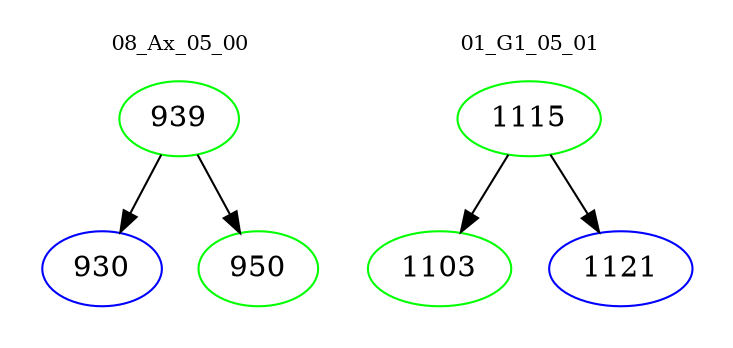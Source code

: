 digraph{
subgraph cluster_0 {
color = white
label = "08_Ax_05_00";
fontsize=10;
T0_939 [label="939", color="green"]
T0_939 -> T0_930 [color="black"]
T0_930 [label="930", color="blue"]
T0_939 -> T0_950 [color="black"]
T0_950 [label="950", color="green"]
}
subgraph cluster_1 {
color = white
label = "01_G1_05_01";
fontsize=10;
T1_1115 [label="1115", color="green"]
T1_1115 -> T1_1103 [color="black"]
T1_1103 [label="1103", color="green"]
T1_1115 -> T1_1121 [color="black"]
T1_1121 [label="1121", color="blue"]
}
}
